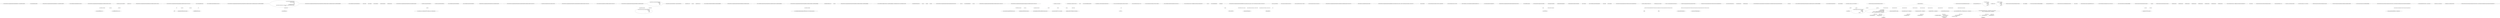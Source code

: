 digraph  {
n0 [cluster="Ninject.Infrastructure.Language.ExtensionsForMemberInfo.HasAttribute<T>(System.Reflection.MemberInfo)", label="Entry Ninject.Infrastructure.Language.ExtensionsForMemberInfo.HasAttribute<T>(System.Reflection.MemberInfo)", span="60-60"];
n1 [cluster="Ninject.Infrastructure.Language.ExtensionsForMemberInfo.HasAttribute<T>(System.Reflection.MemberInfo)", label="return member.HasAttribute(typeof(T));", span="62-62"];
n2 [cluster="Ninject.Infrastructure.Language.ExtensionsForMemberInfo.HasAttribute<T>(System.Reflection.MemberInfo)", label="Exit Ninject.Infrastructure.Language.ExtensionsForMemberInfo.HasAttribute<T>(System.Reflection.MemberInfo)", span="60-60"];
n3 [cluster="System.Reflection.MemberInfo.HasAttribute(System.Type)", label="Entry System.Reflection.MemberInfo.HasAttribute(System.Type)", span="73-73"];
n4 [cluster="Ninject.Infrastructure.Language.ExtensionsForMemberInfo.HasAttribute(System.Reflection.MemberInfo, System.Type)", label="Entry Ninject.Infrastructure.Language.ExtensionsForMemberInfo.HasAttribute(System.Reflection.MemberInfo, System.Type)", span="73-73"];
n5 [cluster="Ninject.Infrastructure.Language.ExtensionsForMemberInfo.HasAttribute(System.Reflection.MemberInfo, System.Type)", label="var propertyInfo = member as PropertyInfo", span="75-75"];
n7 [cluster="Ninject.Infrastructure.Language.ExtensionsForMemberInfo.HasAttribute(System.Reflection.MemberInfo, System.Type)", label="return IsDefined(propertyInfo, type, true);", span="78-78"];
n8 [cluster="Ninject.Infrastructure.Language.ExtensionsForMemberInfo.HasAttribute(System.Reflection.MemberInfo, System.Type)", label="return member.IsDefined(type, true);", span="89-89"];
n6 [cluster="Ninject.Infrastructure.Language.ExtensionsForMemberInfo.HasAttribute(System.Reflection.MemberInfo, System.Type)", label="propertyInfo != null", span="76-76"];
n9 [cluster="Ninject.Infrastructure.Language.ExtensionsForMemberInfo.HasAttribute(System.Reflection.MemberInfo, System.Type)", label="Exit Ninject.Infrastructure.Language.ExtensionsForMemberInfo.HasAttribute(System.Reflection.MemberInfo, System.Type)", span="73-73"];
n10 [cluster="Ninject.Infrastructure.Language.ExtensionsForMemberInfo.IsDefined(System.Reflection.PropertyInfo, System.Type, bool)", label="Entry Ninject.Infrastructure.Language.ExtensionsForMemberInfo.IsDefined(System.Reflection.PropertyInfo, System.Type, bool)", span="272-272"];
n11 [cluster="System.Reflection.MemberInfo.IsDefined(System.Type, bool)", label="Entry System.Reflection.MemberInfo.IsDefined(System.Type, bool)", span="0-0"];
n12 [cluster="Ninject.Infrastructure.Language.ExtensionsForMemberInfo.GetPropertyFromDeclaredType(System.Reflection.MemberInfo, System.Reflection.PropertyInfo, System.Reflection.BindingFlags)", label="Entry Ninject.Infrastructure.Language.ExtensionsForMemberInfo.GetPropertyFromDeclaredType(System.Reflection.MemberInfo, System.Reflection.PropertyInfo, System.Reflection.BindingFlags)", span="99-99"];
n13 [cluster="Ninject.Infrastructure.Language.ExtensionsForMemberInfo.GetPropertyFromDeclaredType(System.Reflection.MemberInfo, System.Reflection.PropertyInfo, System.Reflection.BindingFlags)", label="return memberInfo.DeclaringType.GetProperty(\r\n                propertyDefinition.Name,\r\n                flags,\r\n                null,\r\n                propertyDefinition.PropertyType,\r\n                propertyDefinition.GetIndexParameters().Select(parameter => parameter.ParameterType).ToArray(),\r\n                null);", span="120-126"];
n14 [cluster="Ninject.Infrastructure.Language.ExtensionsForMemberInfo.GetPropertyFromDeclaredType(System.Reflection.MemberInfo, System.Reflection.PropertyInfo, System.Reflection.BindingFlags)", label="Exit Ninject.Infrastructure.Language.ExtensionsForMemberInfo.GetPropertyFromDeclaredType(System.Reflection.MemberInfo, System.Reflection.PropertyInfo, System.Reflection.BindingFlags)", span="99-99"];
n15 [cluster="System.Reflection.PropertyInfo.GetIndexParameters()", label="Entry System.Reflection.PropertyInfo.GetIndexParameters()", span="0-0"];
n16 [cluster="Unk.Select", label="Entry Unk.Select", span=""];
n17 [cluster="Unk.ToArray", label="Entry Unk.ToArray", span=""];
n18 [cluster="Unk.GetProperty", label="Entry Unk.GetProperty", span=""];
n19 [cluster="lambda expression", label="Entry lambda expression", span="125-125"];
n20 [cluster="lambda expression", label="parameter.ParameterType", span="125-125"];
n21 [cluster="lambda expression", label="Exit lambda expression", span="125-125"];
n22 [cluster="Ninject.Infrastructure.Language.ExtensionsForMemberInfo.IsPrivate(System.Reflection.PropertyInfo)", label="Entry Ninject.Infrastructure.Language.ExtensionsForMemberInfo.IsPrivate(System.Reflection.PropertyInfo)", span="153-153"];
n23 [cluster="Ninject.Infrastructure.Language.ExtensionsForMemberInfo.IsPrivate(System.Reflection.PropertyInfo)", label="var getMethod = propertyInfo.GetGetMethod(true)", span="156-156"];
n24 [cluster="Ninject.Infrastructure.Language.ExtensionsForMemberInfo.IsPrivate(System.Reflection.PropertyInfo)", label="var setMethod = propertyInfo.GetSetMethod(true)", span="157-157"];
n27 [cluster="System.Reflection.PropertyInfo.GetGetMethod(bool)", label="Entry System.Reflection.PropertyInfo.GetGetMethod(bool)", span="0-0"];
n25 [cluster="Ninject.Infrastructure.Language.ExtensionsForMemberInfo.IsPrivate(System.Reflection.PropertyInfo)", label="return (getMethod == null || getMethod.IsPrivate) && (setMethod == null || setMethod.IsPrivate);", span="162-162"];
n28 [cluster="System.Reflection.PropertyInfo.GetSetMethod(bool)", label="Entry System.Reflection.PropertyInfo.GetSetMethod(bool)", span="0-0"];
n26 [cluster="Ninject.Infrastructure.Language.ExtensionsForMemberInfo.IsPrivate(System.Reflection.PropertyInfo)", label="Exit Ninject.Infrastructure.Language.ExtensionsForMemberInfo.IsPrivate(System.Reflection.PropertyInfo)", span="153-153"];
n29 [cluster="Ninject.Infrastructure.Language.ExtensionsForMemberInfo.GetCustomAttributesExtended(System.Reflection.MemberInfo, System.Type, bool)", label="Entry Ninject.Infrastructure.Language.ExtensionsForMemberInfo.GetCustomAttributesExtended(System.Reflection.MemberInfo, System.Type, bool)", span="180-180"];
n30 [cluster="Ninject.Infrastructure.Language.ExtensionsForMemberInfo.GetCustomAttributesExtended(System.Reflection.MemberInfo, System.Type, bool)", label="return Attribute.GetCustomAttributes(member, attributeType, inherited);", span="183-183"];
n31 [cluster="Ninject.Infrastructure.Language.ExtensionsForMemberInfo.GetCustomAttributesExtended(System.Reflection.MemberInfo, System.Type, bool)", label="Exit Ninject.Infrastructure.Language.ExtensionsForMemberInfo.GetCustomAttributesExtended(System.Reflection.MemberInfo, System.Type, bool)", span="180-180"];
n32 [cluster="System.Attribute.GetCustomAttributes(System.Reflection.MemberInfo, System.Type, bool)", label="Entry System.Attribute.GetCustomAttributes(System.Reflection.MemberInfo, System.Type, bool)", span="0-0"];
n33 [cluster="Ninject.Infrastructure.Language.ExtensionsForMemberInfo.GetParentDefinition(System.Reflection.PropertyInfo)", label="Entry Ninject.Infrastructure.Language.ExtensionsForMemberInfo.GetParentDefinition(System.Reflection.PropertyInfo)", span="196-196"];
n34 [cluster="Ninject.Infrastructure.Language.ExtensionsForMemberInfo.GetParentDefinition(System.Reflection.PropertyInfo)", label="var propertyMethod = property.GetGetMethod(true) ?? property.GetSetMethod(true)", span="200-200"];
n38 [cluster="Ninject.Infrastructure.Language.ExtensionsForMemberInfo.GetParentDefinition(System.Reflection.PropertyInfo)", label="return propertyMethod.GetPropertyFromDeclaredType(property\r\n#if !WINRT\r\n                        , Flags\r\n#endif\r\n                        );", span="214-218"];
n35 [cluster="Ninject.Infrastructure.Language.ExtensionsForMemberInfo.GetParentDefinition(System.Reflection.PropertyInfo)", label="propertyMethod != null", span="205-205"];
n36 [cluster="Ninject.Infrastructure.Language.ExtensionsForMemberInfo.GetParentDefinition(System.Reflection.PropertyInfo)", label="propertyMethod = propertyMethod.GetParentDefinition(\r\n#if !WINRT\r\n                    Flags\r\n#endif\r\n                    )", span="207-211"];
n39 [cluster="Ninject.Infrastructure.Language.ExtensionsForMemberInfo.GetParentDefinition(System.Reflection.PropertyInfo)", label="return null;", span="222-222"];
n37 [cluster="Ninject.Infrastructure.Language.ExtensionsForMemberInfo.GetParentDefinition(System.Reflection.PropertyInfo)", label="propertyMethod != null", span="212-212"];
n41 [cluster="System.Reflection.MethodInfo.GetParentDefinition(System.Reflection.BindingFlags)", label="Entry System.Reflection.MethodInfo.GetParentDefinition(System.Reflection.BindingFlags)", span="225-225"];
n40 [cluster="Ninject.Infrastructure.Language.ExtensionsForMemberInfo.GetParentDefinition(System.Reflection.PropertyInfo)", label="Exit Ninject.Infrastructure.Language.ExtensionsForMemberInfo.GetParentDefinition(System.Reflection.PropertyInfo)", span="196-196"];
n42 [cluster="System.Reflection.MemberInfo.GetPropertyFromDeclaredType(System.Reflection.PropertyInfo, System.Reflection.BindingFlags)", label="Entry System.Reflection.MemberInfo.GetPropertyFromDeclaredType(System.Reflection.PropertyInfo, System.Reflection.BindingFlags)", span="99-99"];
n43 [cluster="Ninject.Infrastructure.Language.ExtensionsForMemberInfo.GetParentDefinition(System.Reflection.MethodInfo, System.Reflection.BindingFlags)", label="Entry Ninject.Infrastructure.Language.ExtensionsForMemberInfo.GetParentDefinition(System.Reflection.MethodInfo, System.Reflection.BindingFlags)", span="225-225"];
n44 [cluster="Ninject.Infrastructure.Language.ExtensionsForMemberInfo.GetParentDefinition(System.Reflection.MethodInfo, System.Reflection.BindingFlags)", label="ParentDefinitionMethodInfo == null", span="261-261"];
n46 [cluster="Ninject.Infrastructure.Language.ExtensionsForMemberInfo.GetParentDefinition(System.Reflection.MethodInfo, System.Reflection.BindingFlags)", label="return (MethodInfo)ParentDefinitionMethodInfo.Invoke(method, flags, null, null, CultureInfo.InvariantCulture);", span="266-266"];
n45 [cluster="Ninject.Infrastructure.Language.ExtensionsForMemberInfo.GetParentDefinition(System.Reflection.MethodInfo, System.Reflection.BindingFlags)", label="return null;", span="263-263"];
n47 [cluster="Ninject.Infrastructure.Language.ExtensionsForMemberInfo.GetParentDefinition(System.Reflection.MethodInfo, System.Reflection.BindingFlags)", label="Exit Ninject.Infrastructure.Language.ExtensionsForMemberInfo.GetParentDefinition(System.Reflection.MethodInfo, System.Reflection.BindingFlags)", span="225-225"];
n48 [cluster="System.Reflection.MethodBase.Invoke(object, System.Reflection.BindingFlags, System.Reflection.Binder, object[], System.Globalization.CultureInfo)", label="Entry System.Reflection.MethodBase.Invoke(object, System.Reflection.BindingFlags, System.Reflection.Binder, object[], System.Globalization.CultureInfo)", span="0-0"];
n49 [cluster="Ninject.Infrastructure.Language.ExtensionsForMemberInfo.IsDefined(System.Reflection.PropertyInfo, System.Type, bool)", label="element.IsDefined(attributeType, false)", span="274-274"];
n51 [cluster="Ninject.Infrastructure.Language.ExtensionsForMemberInfo.IsDefined(System.Reflection.PropertyInfo, System.Type, bool)", label=inherit, span="279-279"];
n52 [cluster="Ninject.Infrastructure.Language.ExtensionsForMemberInfo.IsDefined(System.Reflection.PropertyInfo, System.Type, bool)", label="!InternalGetAttributeUsage(attributeType).Inherited", span="281-281"];
n54 [cluster="Ninject.Infrastructure.Language.ExtensionsForMemberInfo.IsDefined(System.Reflection.PropertyInfo, System.Type, bool)", label="var info = GetParentDefinition(element)", span="286-286"];
n56 [cluster="Ninject.Infrastructure.Language.ExtensionsForMemberInfo.IsDefined(System.Reflection.PropertyInfo, System.Type, bool)", label="info.IsDefined(attributeType, false)", span="290-290"];
n50 [cluster="Ninject.Infrastructure.Language.ExtensionsForMemberInfo.IsDefined(System.Reflection.PropertyInfo, System.Type, bool)", label="return true;", span="276-276"];
n59 [cluster="Ninject.Infrastructure.Language.ExtensionsForMemberInfo.IsDefined(System.Reflection.PropertyInfo, System.Type, bool)", label="return false;", span="298-298"];
n53 [cluster="Ninject.Infrastructure.Language.ExtensionsForMemberInfo.IsDefined(System.Reflection.PropertyInfo, System.Type, bool)", label="return false;", span="283-283"];
n61 [cluster="Ninject.Infrastructure.Language.ExtensionsForMemberInfo.InternalGetAttributeUsage(System.Type)", label="Entry Ninject.Infrastructure.Language.ExtensionsForMemberInfo.InternalGetAttributeUsage(System.Type)", span="374-374"];
n55 [cluster="Ninject.Infrastructure.Language.ExtensionsForMemberInfo.IsDefined(System.Reflection.PropertyInfo, System.Type, bool)", label="info != null", span="287-287"];
n58 [cluster="Ninject.Infrastructure.Language.ExtensionsForMemberInfo.IsDefined(System.Reflection.PropertyInfo, System.Type, bool)", label="info = GetParentDefinition(info)", span="288-288"];
n57 [cluster="Ninject.Infrastructure.Language.ExtensionsForMemberInfo.IsDefined(System.Reflection.PropertyInfo, System.Type, bool)", label="return true;", span="292-292"];
n60 [cluster="Ninject.Infrastructure.Language.ExtensionsForMemberInfo.IsDefined(System.Reflection.PropertyInfo, System.Type, bool)", label="Exit Ninject.Infrastructure.Language.ExtensionsForMemberInfo.IsDefined(System.Reflection.PropertyInfo, System.Type, bool)", span="272-272"];
n62 [cluster="Ninject.Infrastructure.Language.ExtensionsForMemberInfo.GetCustomAttributes(System.Reflection.PropertyInfo, System.Type, bool)", label="Entry Ninject.Infrastructure.Language.ExtensionsForMemberInfo.GetCustomAttributes(System.Reflection.PropertyInfo, System.Type, bool)", span="307-307"];
n63 [cluster="Ninject.Infrastructure.Language.ExtensionsForMemberInfo.GetCustomAttributes(System.Reflection.PropertyInfo, System.Type, bool)", label=inherit, span="309-309"];
n64 [cluster="Ninject.Infrastructure.Language.ExtensionsForMemberInfo.GetCustomAttributes(System.Reflection.PropertyInfo, System.Type, bool)", label="InternalGetAttributeUsage(attributeType).Inherited", span="311-311"];
n67 [cluster="Ninject.Infrastructure.Language.ExtensionsForMemberInfo.GetCustomAttributes(System.Reflection.PropertyInfo, System.Type, bool)", label="attributes.AddRange(propertyInfo.GetCustomAttributes(attributeType, false))", span="319-319"];
n68 [cluster="Ninject.Infrastructure.Language.ExtensionsForMemberInfo.GetCustomAttributes(System.Reflection.PropertyInfo, System.Type, bool)", label="var info = GetParentDefinition(propertyInfo)", span="320-320"];
n70 [cluster="Ninject.Infrastructure.Language.ExtensionsForMemberInfo.GetCustomAttributes(System.Reflection.PropertyInfo, System.Type, bool)", label="var customAttributes = info.GetCustomAttributes(attributeType, false)", span="324-324"];
n73 [cluster="Ninject.Infrastructure.Language.ExtensionsForMemberInfo.GetCustomAttributes(System.Reflection.PropertyInfo, System.Type, bool)", label="var result = Array.CreateInstance(attributeType, attributes.Count) as object[]", span="330-330"];
n76 [cluster="Ninject.Infrastructure.Language.ExtensionsForMemberInfo.GetCustomAttributes(System.Reflection.PropertyInfo, System.Type, bool)", label="return propertyInfo.GetCustomAttributes(attributeType, inherit);", span="340-340"];
n65 [cluster="Ninject.Infrastructure.Language.ExtensionsForMemberInfo.GetCustomAttributes(System.Reflection.PropertyInfo, System.Type, bool)", label="var attributes = new List<object>()", span="314-314"];
n66 [cluster="Ninject.Infrastructure.Language.ExtensionsForMemberInfo.GetCustomAttributes(System.Reflection.PropertyInfo, System.Type, bool)", label="var attributeUsages = new Dictionary<Type, bool>()", span="318-318"];
n78 [cluster="System.Collections.Generic.List<T>.List()", label="Entry System.Collections.Generic.List<T>.List()", span="0-0"];
n71 [cluster="Ninject.Infrastructure.Language.ExtensionsForMemberInfo.GetCustomAttributes(System.Reflection.PropertyInfo, System.Type, bool)", label="AddAttributes(attributes, customAttributes, attributeUsages)", span="325-325"];
n74 [cluster="Ninject.Infrastructure.Language.ExtensionsForMemberInfo.GetCustomAttributes(System.Reflection.PropertyInfo, System.Type, bool)", label="Array.Copy(attributes.ToArray(), result, result.Length)", span="331-331"];
n79 [cluster="System.Collections.Generic.Dictionary<TKey, TValue>.Dictionary()", label="Entry System.Collections.Generic.Dictionary<TKey, TValue>.Dictionary()", span="0-0"];
n80 [cluster="System.Reflection.MemberInfo.GetCustomAttributes(System.Type, bool)", label="Entry System.Reflection.MemberInfo.GetCustomAttributes(System.Type, bool)", span="0-0"];
n81 [cluster="System.Collections.Generic.List<T>.AddRange(System.Collections.Generic.IEnumerable<T>)", label="Entry System.Collections.Generic.List<T>.AddRange(System.Collections.Generic.IEnumerable<T>)", span="0-0"];
n69 [cluster="Ninject.Infrastructure.Language.ExtensionsForMemberInfo.GetCustomAttributes(System.Reflection.PropertyInfo, System.Type, bool)", label="info != null", span="321-321"];
n72 [cluster="Ninject.Infrastructure.Language.ExtensionsForMemberInfo.GetCustomAttributes(System.Reflection.PropertyInfo, System.Type, bool)", label="info = GetParentDefinition(info)", span="322-322"];
n82 [cluster="Ninject.Infrastructure.Language.ExtensionsForMemberInfo.AddAttributes(System.Collections.Generic.List<object>, object[], System.Collections.Generic.Dictionary<System.Type, bool>)", label="Entry Ninject.Infrastructure.Language.ExtensionsForMemberInfo.AddAttributes(System.Collections.Generic.List<object>, object[], System.Collections.Generic.Dictionary<System.Type, bool>)", span="344-344"];
n83 [cluster="System.Array.CreateInstance(System.Type, int)", label="Entry System.Array.CreateInstance(System.Type, int)", span="0-0"];
n75 [cluster="Ninject.Infrastructure.Language.ExtensionsForMemberInfo.GetCustomAttributes(System.Reflection.PropertyInfo, System.Type, bool)", label="return result;", span="332-332"];
n84 [cluster="System.Collections.Generic.List<T>.ToArray()", label="Entry System.Collections.Generic.List<T>.ToArray()", span="0-0"];
n85 [cluster="System.Array.Copy(System.Array, System.Array, int)", label="Entry System.Array.Copy(System.Array, System.Array, int)", span="0-0"];
n77 [cluster="Ninject.Infrastructure.Language.ExtensionsForMemberInfo.GetCustomAttributes(System.Reflection.PropertyInfo, System.Type, bool)", label="Exit Ninject.Infrastructure.Language.ExtensionsForMemberInfo.GetCustomAttributes(System.Reflection.PropertyInfo, System.Type, bool)", span="307-307"];
n86 [cluster="Ninject.Infrastructure.Language.ExtensionsForMemberInfo.AddAttributes(System.Collections.Generic.List<object>, object[], System.Collections.Generic.Dictionary<System.Type, bool>)", label=customAttributes, span="359-359"];
n88 [cluster="Ninject.Infrastructure.Language.ExtensionsForMemberInfo.AddAttributes(System.Collections.Generic.List<object>, object[], System.Collections.Generic.Dictionary<System.Type, bool>)", label="!attributeUsages.ContainsKey(type)", span="362-362"];
n89 [cluster="Ninject.Infrastructure.Language.ExtensionsForMemberInfo.AddAttributes(System.Collections.Generic.List<object>, object[], System.Collections.Generic.Dictionary<System.Type, bool>)", label="attributeUsages[type] = InternalGetAttributeUsage(type).Inherited", span="364-364"];
n90 [cluster="Ninject.Infrastructure.Language.ExtensionsForMemberInfo.AddAttributes(System.Collections.Generic.List<object>, object[], System.Collections.Generic.Dictionary<System.Type, bool>)", label="attributeUsages[type]", span="367-367"];
n91 [cluster="Ninject.Infrastructure.Language.ExtensionsForMemberInfo.AddAttributes(System.Collections.Generic.List<object>, object[], System.Collections.Generic.Dictionary<System.Type, bool>)", label="attributes.Add(attribute)", span="369-369"];
n87 [cluster="Ninject.Infrastructure.Language.ExtensionsForMemberInfo.AddAttributes(System.Collections.Generic.List<object>, object[], System.Collections.Generic.Dictionary<System.Type, bool>)", label="Type type = attribute.GetType()", span="361-361"];
n92 [cluster="Ninject.Infrastructure.Language.ExtensionsForMemberInfo.AddAttributes(System.Collections.Generic.List<object>, object[], System.Collections.Generic.Dictionary<System.Type, bool>)", label="Exit Ninject.Infrastructure.Language.ExtensionsForMemberInfo.AddAttributes(System.Collections.Generic.List<object>, object[], System.Collections.Generic.Dictionary<System.Type, bool>)", span="344-344"];
n93 [cluster="object.GetType()", label="Entry object.GetType()", span="0-0"];
n94 [cluster="System.Collections.Generic.Dictionary<TKey, TValue>.ContainsKey(TKey)", label="Entry System.Collections.Generic.Dictionary<TKey, TValue>.ContainsKey(TKey)", span="0-0"];
n95 [cluster="System.Collections.Generic.List<T>.Add(T)", label="Entry System.Collections.Generic.List<T>.Add(T)", span="0-0"];
n96 [cluster="Ninject.Infrastructure.Language.ExtensionsForMemberInfo.InternalGetAttributeUsage(System.Type)", label="object[] customAttributes = type.GetCustomAttributes(typeof(AttributeUsageAttribute), true)", span="377-377"];
n97 [cluster="Ninject.Infrastructure.Language.ExtensionsForMemberInfo.InternalGetAttributeUsage(System.Type)", label="return (AttributeUsageAttribute)customAttributes[0];", span="378-378"];
n98 [cluster="Ninject.Infrastructure.Language.ExtensionsForMemberInfo.InternalGetAttributeUsage(System.Type)", label="Exit Ninject.Infrastructure.Language.ExtensionsForMemberInfo.InternalGetAttributeUsage(System.Type)", span="374-374"];
m0_7 [cluster="Unk.AddExecutionAssembly", file="MainActivity.cs", label="Entry Unk.AddExecutionAssembly", span=""];
m0_0 [cluster="Ninject.Android.Tests.MainActivity.OnCreate(Bundle)", file="MainActivity.cs", label="Entry Ninject.Android.Tests.MainActivity.OnCreate(Bundle)", span="17-17"];
m0_1 [cluster="Ninject.Android.Tests.MainActivity.OnCreate(Bundle)", file="MainActivity.cs", label="Add(Assembly.GetExecutingAssembly())", span="20-20"];
m0_3 [cluster="Ninject.Android.Tests.MainActivity.OnCreate(Bundle)", file="MainActivity.cs", label="base.OnCreate(bundle)", span="36-36"];
m0_4 [cluster="Ninject.Android.Tests.MainActivity.OnCreate(Bundle)", file="MainActivity.cs", label="Exit Ninject.Android.Tests.MainActivity.OnCreate(Bundle)", span="17-17"];
m0_8 [cluster="Unk.OnCreate", file="MainActivity.cs", label="Entry Unk.OnCreate", span=""];
m0_5 [cluster="System.Reflection.Assembly.GetExecutingAssembly()", file="MainActivity.cs", label="Entry System.Reflection.Assembly.GetExecutingAssembly()", span="0-0"];
m0_6 [cluster="Unk.Add", file="MainActivity.cs", label="Entry Unk.Add", span=""];
m0_9 [file="MainActivity.cs", label="Ninject.Android.Tests.MainActivity", span=""];
m1_9 [cluster="Unk.ShouldBe", file="PropertyInjectionStrategy.cs", label="Entry Unk.ShouldBe", span=""];
m1_0 [cluster="Ninject.Tests.Unit.PropertyInjectionDirectiveTests.WhenDirectiveIsCreated.CreatesTargetForProperty()", file="PropertyInjectionStrategy.cs", label="Entry Ninject.Tests.Unit.PropertyInjectionDirectiveTests.WhenDirectiveIsCreated.CreatesTargetForProperty()", span="16-16"];
m1_1 [cluster="Ninject.Tests.Unit.PropertyInjectionDirectiveTests.WhenDirectiveIsCreated.CreatesTargetForProperty()", file="PropertyInjectionStrategy.cs", label="var method = typeof(Dummy).GetProperty(''Foo'')", span="18-18"];
m1_2 [cluster="Ninject.Tests.Unit.PropertyInjectionDirectiveTests.WhenDirectiveIsCreated.CreatesTargetForProperty()", file="PropertyInjectionStrategy.cs", label="PropertyInjector injector = delegate { }", span="19-19"];
m1_3 [cluster="Ninject.Tests.Unit.PropertyInjectionDirectiveTests.WhenDirectiveIsCreated.CreatesTargetForProperty()", file="PropertyInjectionStrategy.cs", label="directive = new PropertyInjectionDirective(method, injector)", span="21-21"];
m1_4 [cluster="Ninject.Tests.Unit.PropertyInjectionDirectiveTests.WhenDirectiveIsCreated.CreatesTargetForProperty()", file="PropertyInjectionStrategy.cs", label="directive.Target.Name.ShouldBe(''Foo'')", span="23-23"];
m1_5 [cluster="Ninject.Tests.Unit.PropertyInjectionDirectiveTests.WhenDirectiveIsCreated.CreatesTargetForProperty()", file="PropertyInjectionStrategy.cs", label="directive.Target.Type.ShouldBe(typeof(int))", span="24-24"];
m1_6 [cluster="Ninject.Tests.Unit.PropertyInjectionDirectiveTests.WhenDirectiveIsCreated.CreatesTargetForProperty()", file="PropertyInjectionStrategy.cs", label="Exit Ninject.Tests.Unit.PropertyInjectionDirectiveTests.WhenDirectiveIsCreated.CreatesTargetForProperty()", span="16-16"];
m1_7 [cluster="System.Type.GetProperty(string)", file="PropertyInjectionStrategy.cs", label="Entry System.Type.GetProperty(string)", span="0-0"];
m1_10 [cluster="lambda expression", file="PropertyInjectionStrategy.cs", label="Entry lambda expression", span="19-19"];
m1_11 [cluster="lambda expression", file="PropertyInjectionStrategy.cs", label="Exit lambda expression", span="19-19"];
m1_8 [cluster="Ninject.Planning.Directives.PropertyInjectionDirective.PropertyInjectionDirective(System.Reflection.PropertyInfo, Ninject.Injection.PropertyInjector)", file="PropertyInjectionStrategy.cs", label="Entry Ninject.Planning.Directives.PropertyInjectionDirective.PropertyInjectionDirective(System.Reflection.PropertyInfo, Ninject.Injection.PropertyInjector)", span="38-38"];
m1_12 [file="PropertyInjectionStrategy.cs", label=object, span=""];
m1_13 [file="PropertyInjectionStrategy.cs", label=object, span=""];
m1_14 [file="PropertyInjectionStrategy.cs", label="Ninject.Tests.Unit.PropertyInjectionDirectiveTests.WhenDirectiveIsCreated", span=""];
m2_39 [cluster="Unk.Any", file="Selector.cs", label="Entry Unk.Any", span=""];
m2_35 [cluster="System.Reflection.MemberInfo.GetPropertyFromDeclaredType(System.Reflection.PropertyInfo, System.Reflection.BindingFlags)", file="Selector.cs", label="Entry System.Reflection.MemberInfo.GetPropertyFromDeclaredType(System.Reflection.PropertyInfo, System.Reflection.BindingFlags)", span="99-99"];
m2_49 [cluster="System.Reflection.PropertyInfo.IsPrivate()", file="Selector.cs", label="Entry System.Reflection.PropertyInfo.IsPrivate()", span="153-153"];
m2_43 [cluster="Unk.ShouldInject", file="Selector.cs", label="Entry Unk.ShouldInject", span=""];
m2_14 [cluster="Ninject.Selection.Selector.SelectPropertiesForInjection(System.Type)", file="Selector.cs", label="Entry Ninject.Selection.Selector.SelectPropertiesForInjection(System.Type)", span="96-96"];
m2_15 [cluster="Ninject.Selection.Selector.SelectPropertiesForInjection(System.Type)", file="Selector.cs", label="Ensure.ArgumentNotNull(type, ''type'')", span="98-98"];
m2_17 [cluster="Ninject.Selection.Selector.SelectPropertiesForInjection(System.Type)", file="Selector.cs", label="properties.AddRange(\r\n                type.GetProperties(this.Flags)\r\n                       .Select(p => p.GetPropertyFromDeclaredType(p, this.Flags))\r\n                       .Where(p => this.InjectionHeuristics.Any(h => h.ShouldInject(p))))", span="102-105"];
m2_19 [cluster="Ninject.Selection.Selector.SelectPropertiesForInjection(System.Type)", file="Selector.cs", label="Type parentType = type\r\n#if WINRT\r\n                    .GetTypeInfo()\r\n#endif\r\n                    .BaseType", span="115-119"];
m2_21 [cluster="Ninject.Selection.Selector.SelectPropertiesForInjection(System.Type)", file="Selector.cs", label="properties.AddRange(this.GetPrivateProperties(type\r\n#if WINRT\r\n.GetTypeInfo()\r\n#endif\r\n                        .BaseType))", span="127-131"];
m2_16 [cluster="Ninject.Selection.Selector.SelectPropertiesForInjection(System.Type)", file="Selector.cs", label="List<PropertyInfo> properties = new List<PropertyInfo>()", span="99-99"];
m2_23 [cluster="Ninject.Selection.Selector.SelectPropertiesForInjection(System.Type)", file="Selector.cs", label="return properties;", span="136-136"];
m2_18 [cluster="Ninject.Selection.Selector.SelectPropertiesForInjection(System.Type)", file="Selector.cs", label="this.Settings.InjectParentPrivateProperties", span="113-113"];
m2_20 [cluster="Ninject.Selection.Selector.SelectPropertiesForInjection(System.Type)", file="Selector.cs", label="parentType != null", span="120-120"];
m2_22 [cluster="Ninject.Selection.Selector.SelectPropertiesForInjection(System.Type)", file="Selector.cs", label="parentType = parentType\r\n#if WINRT\r\n.GetTypeInfo()\r\n#endif\r\n                    .BaseType", span="121-125"];
m2_24 [cluster="Ninject.Selection.Selector.SelectPropertiesForInjection(System.Type)", file="Selector.cs", label="Exit Ninject.Selection.Selector.SelectPropertiesForInjection(System.Type)", span="96-96"];
m2_29 [cluster="Unk.AddRange", file="Selector.cs", label="Entry Unk.AddRange", span=""];
m2_60 [cluster="System.Type.GetMethods(System.Reflection.BindingFlags)", file="Selector.cs", label="Entry System.Type.GetMethods(System.Reflection.BindingFlags)", span="0-0"];
m2_56 [cluster="Ninject.Selection.Selector.SelectMethodsForInjection(System.Type)", file="Selector.cs", label="Entry Ninject.Selection.Selector.SelectMethodsForInjection(System.Type)", span="157-157"];
m2_57 [cluster="Ninject.Selection.Selector.SelectMethodsForInjection(System.Type)", file="Selector.cs", label="Ensure.ArgumentNotNull(type, ''type'')", span="159-159"];
m2_58 [cluster="Ninject.Selection.Selector.SelectMethodsForInjection(System.Type)", file="Selector.cs", label="return type.GetMethods(Flags).Where(m => InjectionHeuristics.Any(h => h.ShouldInject(m)));", span="163-163"];
m2_59 [cluster="Ninject.Selection.Selector.SelectMethodsForInjection(System.Type)", file="Selector.cs", label="Exit Ninject.Selection.Selector.SelectMethodsForInjection(System.Type)", span="157-157"];
m2_28 [cluster="Unk.Where", file="Selector.cs", label="Entry Unk.Where", span=""];
m2_6 [cluster="Ninject.Infrastructure.Ensure.ArgumentNotNull(object, string)", file="Selector.cs", label="Entry Ninject.Infrastructure.Ensure.ArgumentNotNull(object, string)", span="17-17"];
m2_7 [cluster="System.Collections.Generic.IEnumerable<TSource>.ToList<TSource>()", file="Selector.cs", label="Entry System.Collections.Generic.IEnumerable<TSource>.ToList<TSource>()", span="0-0"];
m2_26 [cluster="System.Type.GetProperties(System.Reflection.BindingFlags)", file="Selector.cs", label="Entry System.Type.GetProperties(System.Reflection.BindingFlags)", span="0-0"];
m2_30 [cluster="Ninject.Selection.Selector.GetPrivateProperties(System.Type)", file="Selector.cs", label="Entry Ninject.Selection.Selector.GetPrivateProperties(System.Type)", span="140-140"];
m2_44 [cluster="Ninject.Selection.Selector.GetPrivateProperties(System.Type)", file="Selector.cs", label="return type.GetProperties(this.Flags).Where(p => p.DeclaringType == type && p.IsPrivate())\r\n                .Where(p => this.InjectionHeuristics.Any(h => h.ShouldInject(p)));", span="143-144"];
m2_45 [cluster="Ninject.Selection.Selector.GetPrivateProperties(System.Type)", file="Selector.cs", label="Exit Ninject.Selection.Selector.GetPrivateProperties(System.Type)", span="140-140"];
m2_64 [cluster="lambda expression", file="Selector.cs", label="Entry lambda expression", span="163-163"];
m2_32 [cluster="lambda expression", file="Selector.cs", label="Entry lambda expression", span="104-104"];
m2_36 [cluster="lambda expression", file="Selector.cs", label="Entry lambda expression", span="105-105"];
m2_33 [cluster="lambda expression", file="Selector.cs", label="p.GetPropertyFromDeclaredType(p, this.Flags)", span="104-104"];
m2_34 [cluster="lambda expression", file="Selector.cs", label="Exit lambda expression", span="104-104"];
m2_37 [cluster="lambda expression", file="Selector.cs", label="this.InjectionHeuristics.Any(h => h.ShouldInject(p))", span="105-105"];
m2_41 [cluster="lambda expression", file="Selector.cs", label="h.ShouldInject(p)", span="105-105"];
m2_38 [cluster="lambda expression", file="Selector.cs", label="Exit lambda expression", span="105-105"];
m2_40 [cluster="lambda expression", file="Selector.cs", label="Entry lambda expression", span="105-105"];
m2_42 [cluster="lambda expression", file="Selector.cs", label="Exit lambda expression", span="105-105"];
m2_47 [cluster="lambda expression", file="Selector.cs", label="p.DeclaringType == type && p.IsPrivate()", span="143-143"];
m2_46 [cluster="lambda expression", file="Selector.cs", label="Entry lambda expression", span="143-143"];
m2_50 [cluster="lambda expression", file="Selector.cs", label="Entry lambda expression", span="144-144"];
m2_48 [cluster="lambda expression", file="Selector.cs", label="Exit lambda expression", span="143-143"];
m2_51 [cluster="lambda expression", file="Selector.cs", label="this.InjectionHeuristics.Any(h => h.ShouldInject(p))", span="144-144"];
m2_54 [cluster="lambda expression", file="Selector.cs", label="h.ShouldInject(p)", span="144-144"];
m2_52 [cluster="lambda expression", file="Selector.cs", label="Exit lambda expression", span="144-144"];
m2_53 [cluster="lambda expression", file="Selector.cs", label="Entry lambda expression", span="144-144"];
m2_55 [cluster="lambda expression", file="Selector.cs", label="Exit lambda expression", span="144-144"];
m2_61 [cluster="lambda expression", file="Selector.cs", label="Entry lambda expression", span="163-163"];
m2_62 [cluster="lambda expression", file="Selector.cs", label="InjectionHeuristics.Any(h => h.ShouldInject(m))", span="163-163"];
m2_65 [cluster="lambda expression", file="Selector.cs", label="h.ShouldInject(m)", span="163-163"];
m2_63 [cluster="lambda expression", file="Selector.cs", label="Exit lambda expression", span="163-163"];
m2_66 [cluster="lambda expression", file="Selector.cs", label="Exit lambda expression", span="163-163"];
m2_31 [cluster="System.Collections.Generic.List<T>.AddRange(System.Collections.Generic.IEnumerable<T>)", file="Selector.cs", label="Entry System.Collections.Generic.List<T>.AddRange(System.Collections.Generic.IEnumerable<T>)", span="0-0"];
m2_27 [cluster="Unk.Select", file="Selector.cs", label="Entry Unk.Select", span=""];
m2_8 [cluster="Ninject.Selection.Selector.SelectConstructorsForInjection(System.Type)", file="Selector.cs", label="Entry Ninject.Selection.Selector.SelectConstructorsForInjection(System.Type)", span="76-76"];
m2_9 [cluster="Ninject.Selection.Selector.SelectConstructorsForInjection(System.Type)", file="Selector.cs", label="Ensure.ArgumentNotNull(type, ''type'')", span="78-78"];
m2_10 [cluster="Ninject.Selection.Selector.SelectConstructorsForInjection(System.Type)", file="Selector.cs", label="var constructors = type.GetConstructors( Flags )", span="81-81"];
m2_11 [cluster="Ninject.Selection.Selector.SelectConstructorsForInjection(System.Type)", file="Selector.cs", label="return constructors.Length == 0 ? null : constructors;", span="82-82"];
m2_12 [cluster="Ninject.Selection.Selector.SelectConstructorsForInjection(System.Type)", file="Selector.cs", label="Exit Ninject.Selection.Selector.SelectConstructorsForInjection(System.Type)", span="76-76"];
m2_67 [cluster="Ninject.Selection.Heuristics.IInjectionHeuristic.ShouldInject(System.Reflection.MemberInfo)", file="Selector.cs", label="Entry Ninject.Selection.Heuristics.IInjectionHeuristic.ShouldInject(System.Reflection.MemberInfo)", span="27-27"];
m2_13 [cluster="System.Type.GetConstructors(System.Reflection.BindingFlags)", file="Selector.cs", label="Entry System.Type.GetConstructors(System.Reflection.BindingFlags)", span="0-0"];
m2_0 [cluster="Ninject.Selection.Selector.Selector(Ninject.Selection.Heuristics.IConstructorScorer, System.Collections.Generic.IEnumerable<Ninject.Selection.Heuristics.IInjectionHeuristic>)", file="Selector.cs", label="Entry Ninject.Selection.Selector.Selector(Ninject.Selection.Heuristics.IConstructorScorer, System.Collections.Generic.IEnumerable<Ninject.Selection.Heuristics.IInjectionHeuristic>)", span="62-62"];
m2_1 [cluster="Ninject.Selection.Selector.Selector(Ninject.Selection.Heuristics.IConstructorScorer, System.Collections.Generic.IEnumerable<Ninject.Selection.Heuristics.IInjectionHeuristic>)", file="Selector.cs", label="Ensure.ArgumentNotNull(constructorScorer, ''constructorScorer'')", span="64-64"];
m2_2 [cluster="Ninject.Selection.Selector.Selector(Ninject.Selection.Heuristics.IConstructorScorer, System.Collections.Generic.IEnumerable<Ninject.Selection.Heuristics.IInjectionHeuristic>)", file="Selector.cs", label="Ensure.ArgumentNotNull(injectionHeuristics, ''injectionHeuristics'')", span="65-65"];
m2_3 [cluster="Ninject.Selection.Selector.Selector(Ninject.Selection.Heuristics.IConstructorScorer, System.Collections.Generic.IEnumerable<Ninject.Selection.Heuristics.IInjectionHeuristic>)", file="Selector.cs", label="ConstructorScorer = constructorScorer", span="67-67"];
m2_4 [cluster="Ninject.Selection.Selector.Selector(Ninject.Selection.Heuristics.IConstructorScorer, System.Collections.Generic.IEnumerable<Ninject.Selection.Heuristics.IInjectionHeuristic>)", file="Selector.cs", label="InjectionHeuristics = injectionHeuristics.ToList()", span="68-68"];
m2_5 [cluster="Ninject.Selection.Selector.Selector(Ninject.Selection.Heuristics.IConstructorScorer, System.Collections.Generic.IEnumerable<Ninject.Selection.Heuristics.IInjectionHeuristic>)", file="Selector.cs", label="Exit Ninject.Selection.Selector.Selector(Ninject.Selection.Heuristics.IConstructorScorer, System.Collections.Generic.IEnumerable<Ninject.Selection.Heuristics.IInjectionHeuristic>)", span="62-62"];
m2_68 [file="Selector.cs", label="Ninject.Selection.Selector", span=""];
m2_69 [file="Selector.cs", label="?", span=""];
m2_70 [file="Selector.cs", label="System.Type", span=""];
m2_71 [file="Selector.cs", label="?", span=""];
m2_72 [file="Selector.cs", label="System.Reflection.MethodInfo", span=""];
n4 -> n7  [color=darkseagreen4, key=1, label="System.Type", style=dashed];
n4 -> n8  [color=darkseagreen4, key=1, label="System.Reflection.MemberInfo", style=dashed];
n5 -> n7  [color=darkseagreen4, key=1, label=propertyInfo, style=dashed];
n10 -> n51  [color=darkseagreen4, key=1, label=bool, style=dashed];
n10 -> n52  [color=darkseagreen4, key=1, label="System.Type", style=dashed];
n10 -> n56  [color=darkseagreen4, key=1, label="System.Type", style=dashed];
n13 -> n19  [color=darkseagreen4, key=1, label="lambda expression", style=dashed];
n23 -> n25  [color=darkseagreen4, key=1, label=getMethod, style=dashed];
n33 -> n38  [color=darkseagreen4, key=1, label="System.Reflection.PropertyInfo", style=dashed];
n36 -> n38  [color=darkseagreen4, key=1, label=propertyMethod, style=dashed];
n43 -> n46  [color=darkseagreen4, key=1, label="System.Reflection.MethodInfo", style=dashed];
n54 -> n56  [color=darkseagreen4, key=1, label=info, style=dashed];
n62 -> n64  [color=darkseagreen4, key=1, label="System.Type", style=dashed];
n62 -> n67  [color=darkseagreen4, key=1, label="System.Reflection.PropertyInfo", style=dashed];
n62 -> n76  [color=darkseagreen4, key=1, label="System.Reflection.PropertyInfo", style=dashed];
n73 -> n75  [color=darkseagreen4, key=1, label=result, style=dashed];
n65 -> n67  [color=darkseagreen4, key=1, label=attributes, style=dashed];
n65 -> n71  [color=darkseagreen4, key=1, label=attributes, style=dashed];
n65 -> n74  [color=darkseagreen4, key=1, label=attributes, style=dashed];
n66 -> n71  [color=darkseagreen4, key=1, label=attributeUsages, style=dashed];
n82 -> n88  [color=darkseagreen4, key=1, label="System.Collections.Generic.Dictionary<System.Type, bool>", style=dashed];
n82 -> n90  [color=darkseagreen4, key=1, label="System.Collections.Generic.Dictionary<System.Type, bool>", style=dashed];
n82 -> n91  [color=darkseagreen4, key=1, label="System.Collections.Generic.List<object>", style=dashed];
n86 -> n91  [color=darkseagreen4, key=1, label=attribute, style=dashed];
n87 -> n90  [color=darkseagreen4, key=1, label=type, style=dashed];
m0_0 -> m0_3  [color=darkseagreen4, key=1, label=Bundle, style=dashed];
m0_9 -> m0_3  [color=darkseagreen4, key=1, label="Ninject.Android.Tests.MainActivity", style=dashed];
m1_2 -> m1_12  [color=darkseagreen4, key=1, label="Ninject.Tests.Unit.PropertyInjectionDirectiveTests.WhenDirectiveIsCreated", style=dashed];
m1_2 -> m1_13  [color=darkseagreen4, key=1, label="Ninject.Tests.Unit.PropertyInjectionDirectiveTests.WhenDirectiveIsCreated", style=dashed];
m1_14 -> m1_4  [color=darkseagreen4, key=1, label="Ninject.Tests.Unit.PropertyInjectionDirectiveTests.WhenDirectiveIsCreated", style=dashed];
m1_14 -> m1_5  [color=darkseagreen4, key=1, label="Ninject.Tests.Unit.PropertyInjectionDirectiveTests.WhenDirectiveIsCreated", style=dashed];
m2_14 -> m2_17  [color=darkseagreen4, key=1, label="System.Type", style=dashed];
m2_14 -> m2_21  [color=darkseagreen4, key=1, label="System.Type", style=dashed];
m2_17 -> m2_32  [color=darkseagreen4, key=1, label="lambda expression", style=dashed];
m2_17 -> m2_36  [color=darkseagreen4, key=1, label="lambda expression", style=dashed];
m2_16 -> m2_21  [color=darkseagreen4, key=1, label=properties, style=dashed];
m2_16 -> m2_23  [color=darkseagreen4, key=1, label=properties, style=dashed];
m2_56 -> m2_58  [color=darkseagreen4, key=1, label="System.Type", style=dashed];
m2_58 -> m2_61  [color=darkseagreen4, key=1, label="lambda expression", style=dashed];
m2_30 -> m2_47  [color=darkseagreen4, key=1, label="System.Type", style=dashed];
m2_44 -> m2_46  [color=darkseagreen4, key=1, label="lambda expression", style=dashed];
m2_44 -> m2_50  [color=darkseagreen4, key=1, label="lambda expression", style=dashed];
m2_36 -> m2_41  [color=darkseagreen4, key=1, label="?", style=dashed];
m2_37 -> m2_40  [color=darkseagreen4, key=1, label="lambda expression", style=dashed];
m2_50 -> m2_54  [color=darkseagreen4, key=1, label="?", style=dashed];
m2_51 -> m2_53  [color=darkseagreen4, key=1, label="lambda expression", style=dashed];
m2_61 -> m2_65  [color=darkseagreen4, key=1, label="System.Reflection.MethodInfo", style=dashed];
m2_62 -> m2_64  [color=darkseagreen4, key=1, label="lambda expression", style=dashed];
m2_0 -> m2_2  [color=darkseagreen4, key=1, label="System.Collections.Generic.IEnumerable<Ninject.Selection.Heuristics.IInjectionHeuristic>", style=dashed];
m2_68 -> m2_17  [color=darkseagreen4, key=1, label="Ninject.Selection.Selector", style=dashed];
m2_68 -> m2_33  [color=darkseagreen4, key=1, label="Ninject.Selection.Selector", style=dashed];
m2_68 -> m2_37  [color=darkseagreen4, key=1, label="Ninject.Selection.Selector", style=dashed];
m2_68 -> m2_18  [color=darkseagreen4, key=1, label="Ninject.Selection.Selector", style=dashed];
m2_68 -> m2_21  [color=darkseagreen4, key=1, label="Ninject.Selection.Selector", style=dashed];
m2_68 -> m2_44  [color=darkseagreen4, key=1, label="Ninject.Selection.Selector", style=dashed];
m2_68 -> m2_51  [color=darkseagreen4, key=1, label="Ninject.Selection.Selector", style=dashed];
m2_68 -> m2_58  [color=darkseagreen4, key=1, label="Ninject.Selection.Selector", style=dashed];
m2_68 -> m2_62  [color=darkseagreen4, key=1, label="Ninject.Selection.Selector", style=dashed];
m2_69 -> m2_41  [color=darkseagreen4, key=1, label="?", style=dashed];
m2_70 -> m2_47  [color=darkseagreen4, key=1, label="System.Type", style=dashed];
m2_71 -> m2_54  [color=darkseagreen4, key=1, label="?", style=dashed];
m2_72 -> m2_65  [color=darkseagreen4, key=1, label="System.Reflection.MethodInfo", style=dashed];
}
